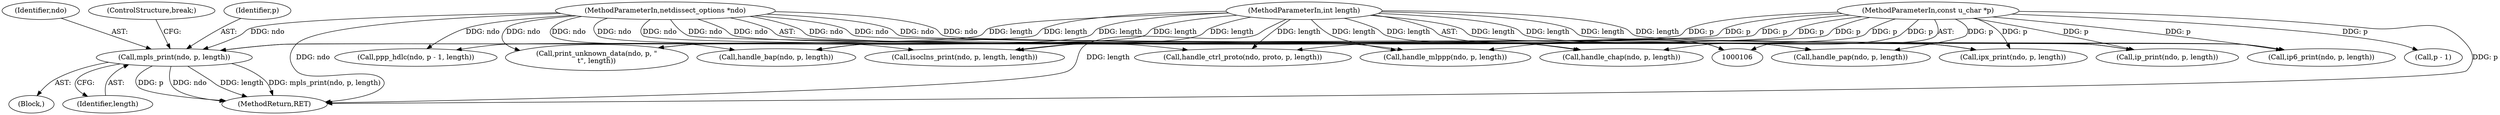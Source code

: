 digraph "0_tcpdump_1dcd10aceabbc03bf571ea32b892c522cbe923de_13@pointer" {
"1000197" [label="(Call,mpls_print(ndo, p, length))"];
"1000107" [label="(MethodParameterIn,netdissect_options *ndo)"];
"1000109" [label="(MethodParameterIn,const u_char *p)"];
"1000110" [label="(MethodParameterIn,int length)"];
"1000224" [label="(MethodReturn,RET)"];
"1000143" [label="(Call,handle_mlppp(ndo, p, length))"];
"1000161" [label="(Call,handle_bap(ndo, p, length))"];
"1000128" [label="(Block,)"];
"1000218" [label="(Call,print_unknown_data(ndo, p, \"\n\t\", length))"];
"1000200" [label="(Identifier,length)"];
"1000155" [label="(Call,handle_pap(ndo, p, length))"];
"1000119" [label="(Call,ppp_hdlc(ndo, p - 1, length))"];
"1000198" [label="(Identifier,ndo)"];
"1000110" [label="(MethodParameterIn,int length)"];
"1000183" [label="(Call,ipx_print(ndo, p, length))"];
"1000197" [label="(Call,mpls_print(ndo, p, length))"];
"1000201" [label="(ControlStructure,break;)"];
"1000189" [label="(Call,isoclns_print(ndo, p, length, length))"];
"1000176" [label="(Call,ip6_print(ndo, p, length))"];
"1000107" [label="(MethodParameterIn,netdissect_options *ndo)"];
"1000121" [label="(Call,p - 1)"];
"1000149" [label="(Call,handle_chap(ndo, p, length))"];
"1000109" [label="(MethodParameterIn,const u_char *p)"];
"1000199" [label="(Identifier,p)"];
"1000169" [label="(Call,ip_print(ndo, p, length))"];
"1000136" [label="(Call,handle_ctrl_proto(ndo, proto, p, length))"];
"1000197" -> "1000128"  [label="AST: "];
"1000197" -> "1000200"  [label="CFG: "];
"1000198" -> "1000197"  [label="AST: "];
"1000199" -> "1000197"  [label="AST: "];
"1000200" -> "1000197"  [label="AST: "];
"1000201" -> "1000197"  [label="CFG: "];
"1000197" -> "1000224"  [label="DDG: length"];
"1000197" -> "1000224"  [label="DDG: mpls_print(ndo, p, length)"];
"1000197" -> "1000224"  [label="DDG: p"];
"1000197" -> "1000224"  [label="DDG: ndo"];
"1000107" -> "1000197"  [label="DDG: ndo"];
"1000109" -> "1000197"  [label="DDG: p"];
"1000110" -> "1000197"  [label="DDG: length"];
"1000107" -> "1000106"  [label="AST: "];
"1000107" -> "1000224"  [label="DDG: ndo"];
"1000107" -> "1000119"  [label="DDG: ndo"];
"1000107" -> "1000136"  [label="DDG: ndo"];
"1000107" -> "1000143"  [label="DDG: ndo"];
"1000107" -> "1000149"  [label="DDG: ndo"];
"1000107" -> "1000155"  [label="DDG: ndo"];
"1000107" -> "1000161"  [label="DDG: ndo"];
"1000107" -> "1000169"  [label="DDG: ndo"];
"1000107" -> "1000176"  [label="DDG: ndo"];
"1000107" -> "1000183"  [label="DDG: ndo"];
"1000107" -> "1000189"  [label="DDG: ndo"];
"1000107" -> "1000218"  [label="DDG: ndo"];
"1000109" -> "1000106"  [label="AST: "];
"1000109" -> "1000224"  [label="DDG: p"];
"1000109" -> "1000121"  [label="DDG: p"];
"1000109" -> "1000136"  [label="DDG: p"];
"1000109" -> "1000143"  [label="DDG: p"];
"1000109" -> "1000149"  [label="DDG: p"];
"1000109" -> "1000155"  [label="DDG: p"];
"1000109" -> "1000161"  [label="DDG: p"];
"1000109" -> "1000169"  [label="DDG: p"];
"1000109" -> "1000176"  [label="DDG: p"];
"1000109" -> "1000183"  [label="DDG: p"];
"1000109" -> "1000189"  [label="DDG: p"];
"1000109" -> "1000218"  [label="DDG: p"];
"1000110" -> "1000106"  [label="AST: "];
"1000110" -> "1000224"  [label="DDG: length"];
"1000110" -> "1000119"  [label="DDG: length"];
"1000110" -> "1000136"  [label="DDG: length"];
"1000110" -> "1000143"  [label="DDG: length"];
"1000110" -> "1000149"  [label="DDG: length"];
"1000110" -> "1000155"  [label="DDG: length"];
"1000110" -> "1000161"  [label="DDG: length"];
"1000110" -> "1000169"  [label="DDG: length"];
"1000110" -> "1000176"  [label="DDG: length"];
"1000110" -> "1000183"  [label="DDG: length"];
"1000110" -> "1000189"  [label="DDG: length"];
"1000110" -> "1000218"  [label="DDG: length"];
}
